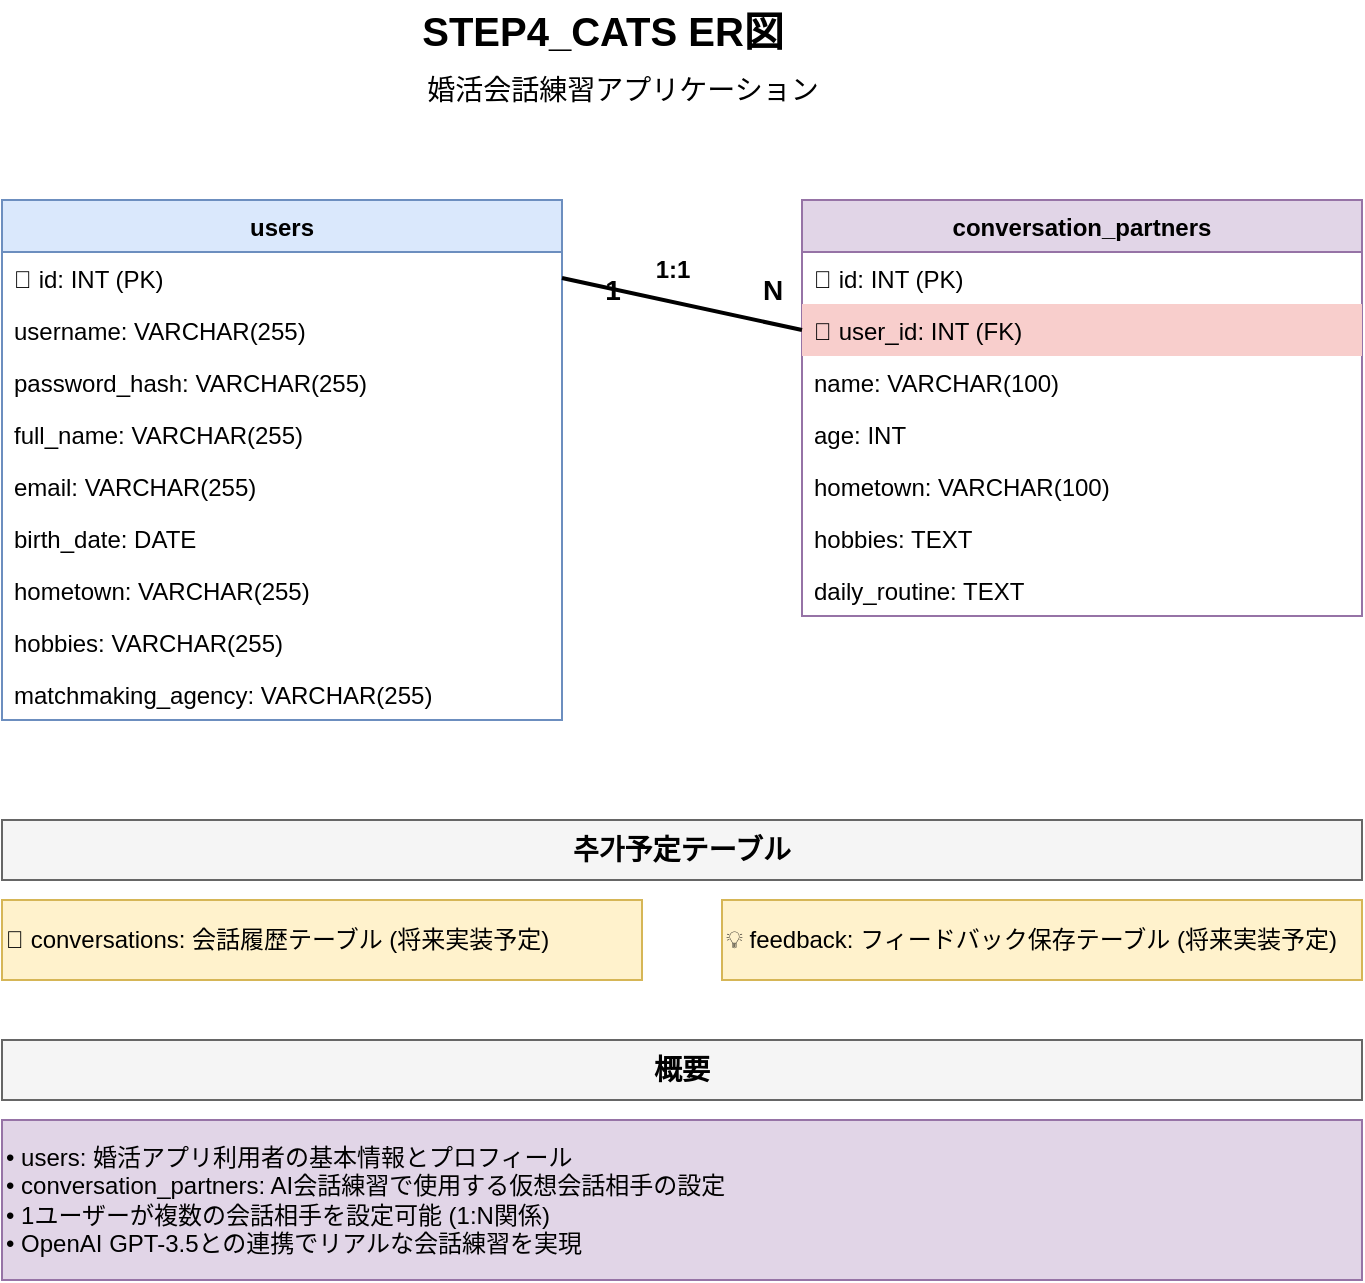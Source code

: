 <mxfile version="24.7.17">
  <diagram name="ER Diagram" id="0">
    <mxGraphModel dx="1422" dy="794" grid="1" gridSize="10" guides="1" tooltips="1" connect="1" arrows="1" fold="1" page="1" pageScale="1" pageWidth="827" pageHeight="1169" math="0" shadow="0">
      <root>
        <mxCell id="0" />
        <mxCell id="1" parent="0" />
        
        <!-- Title -->
        <mxCell id="47" value="STEP4_CATS ER図" style="text;html=1;align=center;verticalAlign=middle;resizable=0;points=[];autosize=1;strokeColor=none;fillColor=none;fontSize=20;fontStyle=1" vertex="1" parent="1">
          <mxGeometry x="300" y="40" width="200" height="30" as="geometry" />
        </mxCell>
        
        <mxCell id="48" value="婚活会話練習アプリケーション" style="text;html=1;align=center;verticalAlign=middle;resizable=0;points=[];autosize=1;strokeColor=none;fillColor=none;fontSize=14;fontStyle=0" vertex="1" parent="1">
          <mxGeometry x="320" y="70" width="180" height="30" as="geometry" />
        </mxCell>
        
        <!-- Users Table -->
        <mxCell id="2" value="users" style="swimlane;fontStyle=1;align=center;verticalAlign=top;childLayout=stackLayout;horizontal=1;startSize=26;horizontalStack=0;resizeParent=1;resizeParentMax=0;resizeLast=0;collapsible=1;marginBottom=0;whiteSpace=wrap;html=1;fillColor=#dae8fc;strokeColor=#6c8ebf;" vertex="1" parent="1">
          <mxGeometry x="100" y="140" width="280" height="260" as="geometry" />
        </mxCell>
        
        <mxCell id="3" value="🔑 id: INT (PK)" style="text;strokeColor=none;fillColor=none;align=left;verticalAlign=top;spacingLeft=4;spacingRight=4;overflow=hidden;rotatable=0;points=[[0,0.5],[1,0.5]];portConstraint=eastwest;whiteSpace=wrap;html=1;" vertex="1" parent="2">
          <mxGeometry y="26" width="280" height="26" as="geometry" />
        </mxCell>
        
        <mxCell id="4" value="username: VARCHAR(255)" style="text;strokeColor=none;fillColor=none;align=left;verticalAlign=top;spacingLeft=4;spacingRight=4;overflow=hidden;rotatable=0;points=[[0,0.5],[1,0.5]];portConstraint=eastwest;whiteSpace=wrap;html=1;" vertex="1" parent="2">
          <mxGeometry y="52" width="280" height="26" as="geometry" />
        </mxCell>
        
        <mxCell id="5" value="password_hash: VARCHAR(255)" style="text;strokeColor=none;fillColor=none;align=left;verticalAlign=top;spacingLeft=4;spacingRight=4;overflow=hidden;rotatable=0;points=[[0,0.5],[1,0.5]];portConstraint=eastwest;whiteSpace=wrap;html=1;" vertex="1" parent="2">
          <mxGeometry y="78" width="280" height="26" as="geometry" />
        </mxCell>
        
        <mxCell id="6" value="full_name: VARCHAR(255)" style="text;strokeColor=none;fillColor=none;align=left;verticalAlign=top;spacingLeft=4;spacingRight=4;overflow=hidden;rotatable=0;points=[[0,0.5],[1,0.5]];portConstraint=eastwest;whiteSpace=wrap;html=1;" vertex="1" parent="2">
          <mxGeometry y="104" width="280" height="26" as="geometry" />
        </mxCell>
        
        <mxCell id="7" value="email: VARCHAR(255)" style="text;strokeColor=none;fillColor=none;align=left;verticalAlign=top;spacingLeft=4;spacingRight=4;overflow=hidden;rotatable=0;points=[[0,0.5],[1,0.5]];portConstraint=eastwest;whiteSpace=wrap;html=1;" vertex="1" parent="2">
          <mxGeometry y="130" width="280" height="26" as="geometry" />
        </mxCell>
        
        <mxCell id="8" value="birth_date: DATE" style="text;strokeColor=none;fillColor=none;align=left;verticalAlign=top;spacingLeft=4;spacingRight=4;overflow=hidden;rotatable=0;points=[[0,0.5],[1,0.5]];portConstraint=eastwest;whiteSpace=wrap;html=1;" vertex="1" parent="2">
          <mxGeometry y="156" width="280" height="26" as="geometry" />
        </mxCell>
        
        <mxCell id="9" value="hometown: VARCHAR(255)" style="text;strokeColor=none;fillColor=none;align=left;verticalAlign=top;spacingLeft=4;spacingRight=4;overflow=hidden;rotatable=0;points=[[0,0.5],[1,0.5]];portConstraint=eastwest;whiteSpace=wrap;html=1;" vertex="1" parent="2">
          <mxGeometry y="182" width="280" height="26" as="geometry" />
        </mxCell>
        
        <mxCell id="10" value="hobbies: VARCHAR(255)" style="text;strokeColor=none;fillColor=none;align=left;verticalAlign=top;spacingLeft=4;spacingRight=4;overflow=hidden;rotatable=0;points=[[0,0.5],[1,0.5]];portConstraint=eastwest;whiteSpace=wrap;html=1;" vertex="1" parent="2">
          <mxGeometry y="208" width="280" height="26" as="geometry" />
        </mxCell>
        
        <mxCell id="11" value="matchmaking_agency: VARCHAR(255)" style="text;strokeColor=none;fillColor=none;align=left;verticalAlign=top;spacingLeft=4;spacingRight=4;overflow=hidden;rotatable=0;points=[[0,0.5],[1,0.5]];portConstraint=eastwest;whiteSpace=wrap;html=1;" vertex="1" parent="2">
          <mxGeometry y="234" width="280" height="26" as="geometry" />
        </mxCell>
        
        <!-- Conversation Partners Table -->
        <mxCell id="15" value="conversation_partners" style="swimlane;fontStyle=1;align=center;verticalAlign=top;childLayout=stackLayout;horizontal=1;startSize=26;horizontalStack=0;resizeParent=1;resizeParentMax=0;resizeLast=0;collapsible=1;marginBottom=0;whiteSpace=wrap;html=1;fillColor=#e1d5e7;strokeColor=#9673a6;" vertex="1" parent="1">
          <mxGeometry x="500" y="140" width="280" height="208" as="geometry" />
        </mxCell>
        
        <mxCell id="16" value="🔑 id: INT (PK)" style="text;strokeColor=none;fillColor=none;align=left;verticalAlign=top;spacingLeft=4;spacingRight=4;overflow=hidden;rotatable=0;points=[[0,0.5],[1,0.5]];portConstraint=eastwest;whiteSpace=wrap;html=1;" vertex="1" parent="15">
          <mxGeometry y="26" width="280" height="26" as="geometry" />
        </mxCell>
        
        <mxCell id="17" value="🔗 user_id: INT (FK)" style="text;strokeColor=none;fillColor=#f8cecc;align=left;verticalAlign=top;spacingLeft=4;spacingRight=4;overflow=hidden;rotatable=0;points=[[0,0.5],[1,0.5]];portConstraint=eastwest;whiteSpace=wrap;html=1;" vertex="1" parent="15">
          <mxGeometry y="52" width="280" height="26" as="geometry" />
        </mxCell>
        
        <mxCell id="18" value="name: VARCHAR(100)" style="text;strokeColor=none;fillColor=none;align=left;verticalAlign=top;spacingLeft=4;spacingRight=4;overflow=hidden;rotatable=0;points=[[0,0.5],[1,0.5]];portConstraint=eastwest;whiteSpace=wrap;html=1;" vertex="1" parent="15">
          <mxGeometry y="78" width="280" height="26" as="geometry" />
        </mxCell>
        
        <mxCell id="19" value="age: INT" style="text;strokeColor=none;fillColor=none;align=left;verticalAlign=top;spacingLeft=4;spacingRight=4;overflow=hidden;rotatable=0;points=[[0,0.5],[1,0.5]];portConstraint=eastwest;whiteSpace=wrap;html=1;" vertex="1" parent="15">
          <mxGeometry y="104" width="280" height="26" as="geometry" />
        </mxCell>
        
        <mxCell id="20" value="hometown: VARCHAR(100)" style="text;strokeColor=none;fillColor=none;align=left;verticalAlign=top;spacingLeft=4;spacingRight=4;overflow=hidden;rotatable=0;points=[[0,0.5],[1,0.5]];portConstraint=eastwest;whiteSpace=wrap;html=1;" vertex="1" parent="15">
          <mxGeometry y="130" width="280" height="26" as="geometry" />
        </mxCell>
        
        <mxCell id="21" value="hobbies: TEXT" style="text;strokeColor=none;fillColor=none;align=left;verticalAlign=top;spacingLeft=4;spacingRight=4;overflow=hidden;rotatable=0;points=[[0,0.5],[1,0.5]];portConstraint=eastwest;whiteSpace=wrap;html=1;" vertex="1" parent="15">
          <mxGeometry y="156" width="280" height="26" as="geometry" />
        </mxCell>
        
        <mxCell id="22" value="daily_routine: TEXT" style="text;strokeColor=none;fillColor=none;align=left;verticalAlign=top;spacingLeft=4;spacingRight=4;overflow=hidden;rotatable=0;points=[[0,0.5],[1,0.5]];portConstraint=eastwest;whiteSpace=wrap;html=1;" vertex="1" parent="15">
          <mxGeometry y="182" width="280" height="26" as="geometry" />
        </mxCell>
        
        <!-- Relationship Line -->
        <mxCell id="24" value="" style="endArrow=none;html=1;rounded=0;exitX=1;exitY=0.5;exitDx=0;exitDy=0;entryX=0;entryY=0.5;entryDx=0;entryDy=0;strokeWidth=2;" edge="1" parent="1" source="3" target="17">
          <mxGeometry relative="1" as="geometry" />
        </mxCell>
        
        <!-- Cardinality Labels -->
        <mxCell id="26" value="1" style="text;html=1;align=center;verticalAlign=middle;resizable=0;points=[];autosize=1;strokeColor=none;fillColor=none;fontStyle=1;fontSize=14" vertex="1" parent="1">
          <mxGeometry x="390" y="170" width="30" height="30" as="geometry" />
        </mxCell>
        
        <mxCell id="27" value="1:1" style="text;html=1;align=center;verticalAlign=middle;resizable=0;points=[];autosize=1;strokeColor=none;fillColor=none;fontStyle=1;fontSize=12" vertex="1" parent="1">
          <mxGeometry x="420" y="160" width="30" height="30" as="geometry" />
        </mxCell>
        
        <mxCell id="28" value="N" style="text;html=1;align=center;verticalAlign=middle;resizable=0;points=[];autosize=1;strokeColor=none;fillColor=none;fontStyle=1;fontSize=14" vertex="1" parent="1">
          <mxGeometry x="470" y="170" width="30" height="30" as="geometry" />
        </mxCell>
        
        <!-- Additional Tables for Future -->
        <mxCell id="29" value="추가予定テーブル" style="rounded=0;whiteSpace=wrap;html=1;align=center;fillColor=#f5f5f5;strokeColor=#666666;fontStyle=1;fontSize=14" vertex="1" parent="1">
          <mxGeometry x="100" y="450" width="680" height="30" as="geometry" />
        </mxCell>
        
        <mxCell id="30" value="💬 conversations: 会話履歴テーブル (将来実装予定)" style="rounded=0;whiteSpace=wrap;html=1;align=left;fillColor=#fff2cc;strokeColor=#d6b656;" vertex="1" parent="1">
          <mxGeometry x="100" y="490" width="320" height="40" as="geometry" />
        </mxCell>
        
        <mxCell id="31" value="💡 feedback: フィードバック保存テーブル (将来実装予定)" style="rounded=0;whiteSpace=wrap;html=1;align=left;fillColor=#fff2cc;strokeColor=#d6b656;" vertex="1" parent="1">
          <mxGeometry x="460" y="490" width="320" height="40" as="geometry" />
        </mxCell>
        
        <!-- Summary Box -->
        <mxCell id="32" value="概要" style="rounded=0;whiteSpace=wrap;html=1;align=center;fillColor=#f5f5f5;strokeColor=#666666;fontStyle=1;fontSize=14" vertex="1" parent="1">
          <mxGeometry x="100" y="560" width="680" height="30" as="geometry" />
        </mxCell>
        
        <mxCell id="33" value="• users: 婚活アプリ利用者の基本情報とプロフィール&#xa;• conversation_partners: AI会話練習で使用する仮想会話相手の設定&#xa;• 1ユーザーが複数の会話相手を設定可能 (1:N関係)&#xa;• OpenAI GPT-3.5との連携でリアルな会話練習を実現" style="rounded=0;whiteSpace=wrap;html=1;align=left;fillColor=#e1d5e7;strokeColor=#9673a6;fontSize=12;" vertex="1" parent="1">
          <mxGeometry x="100" y="600" width="680" height="80" as="geometry" />
        </mxCell>
        
      </root>
    </mxGraphModel>
  </diagram>
</mxfile>